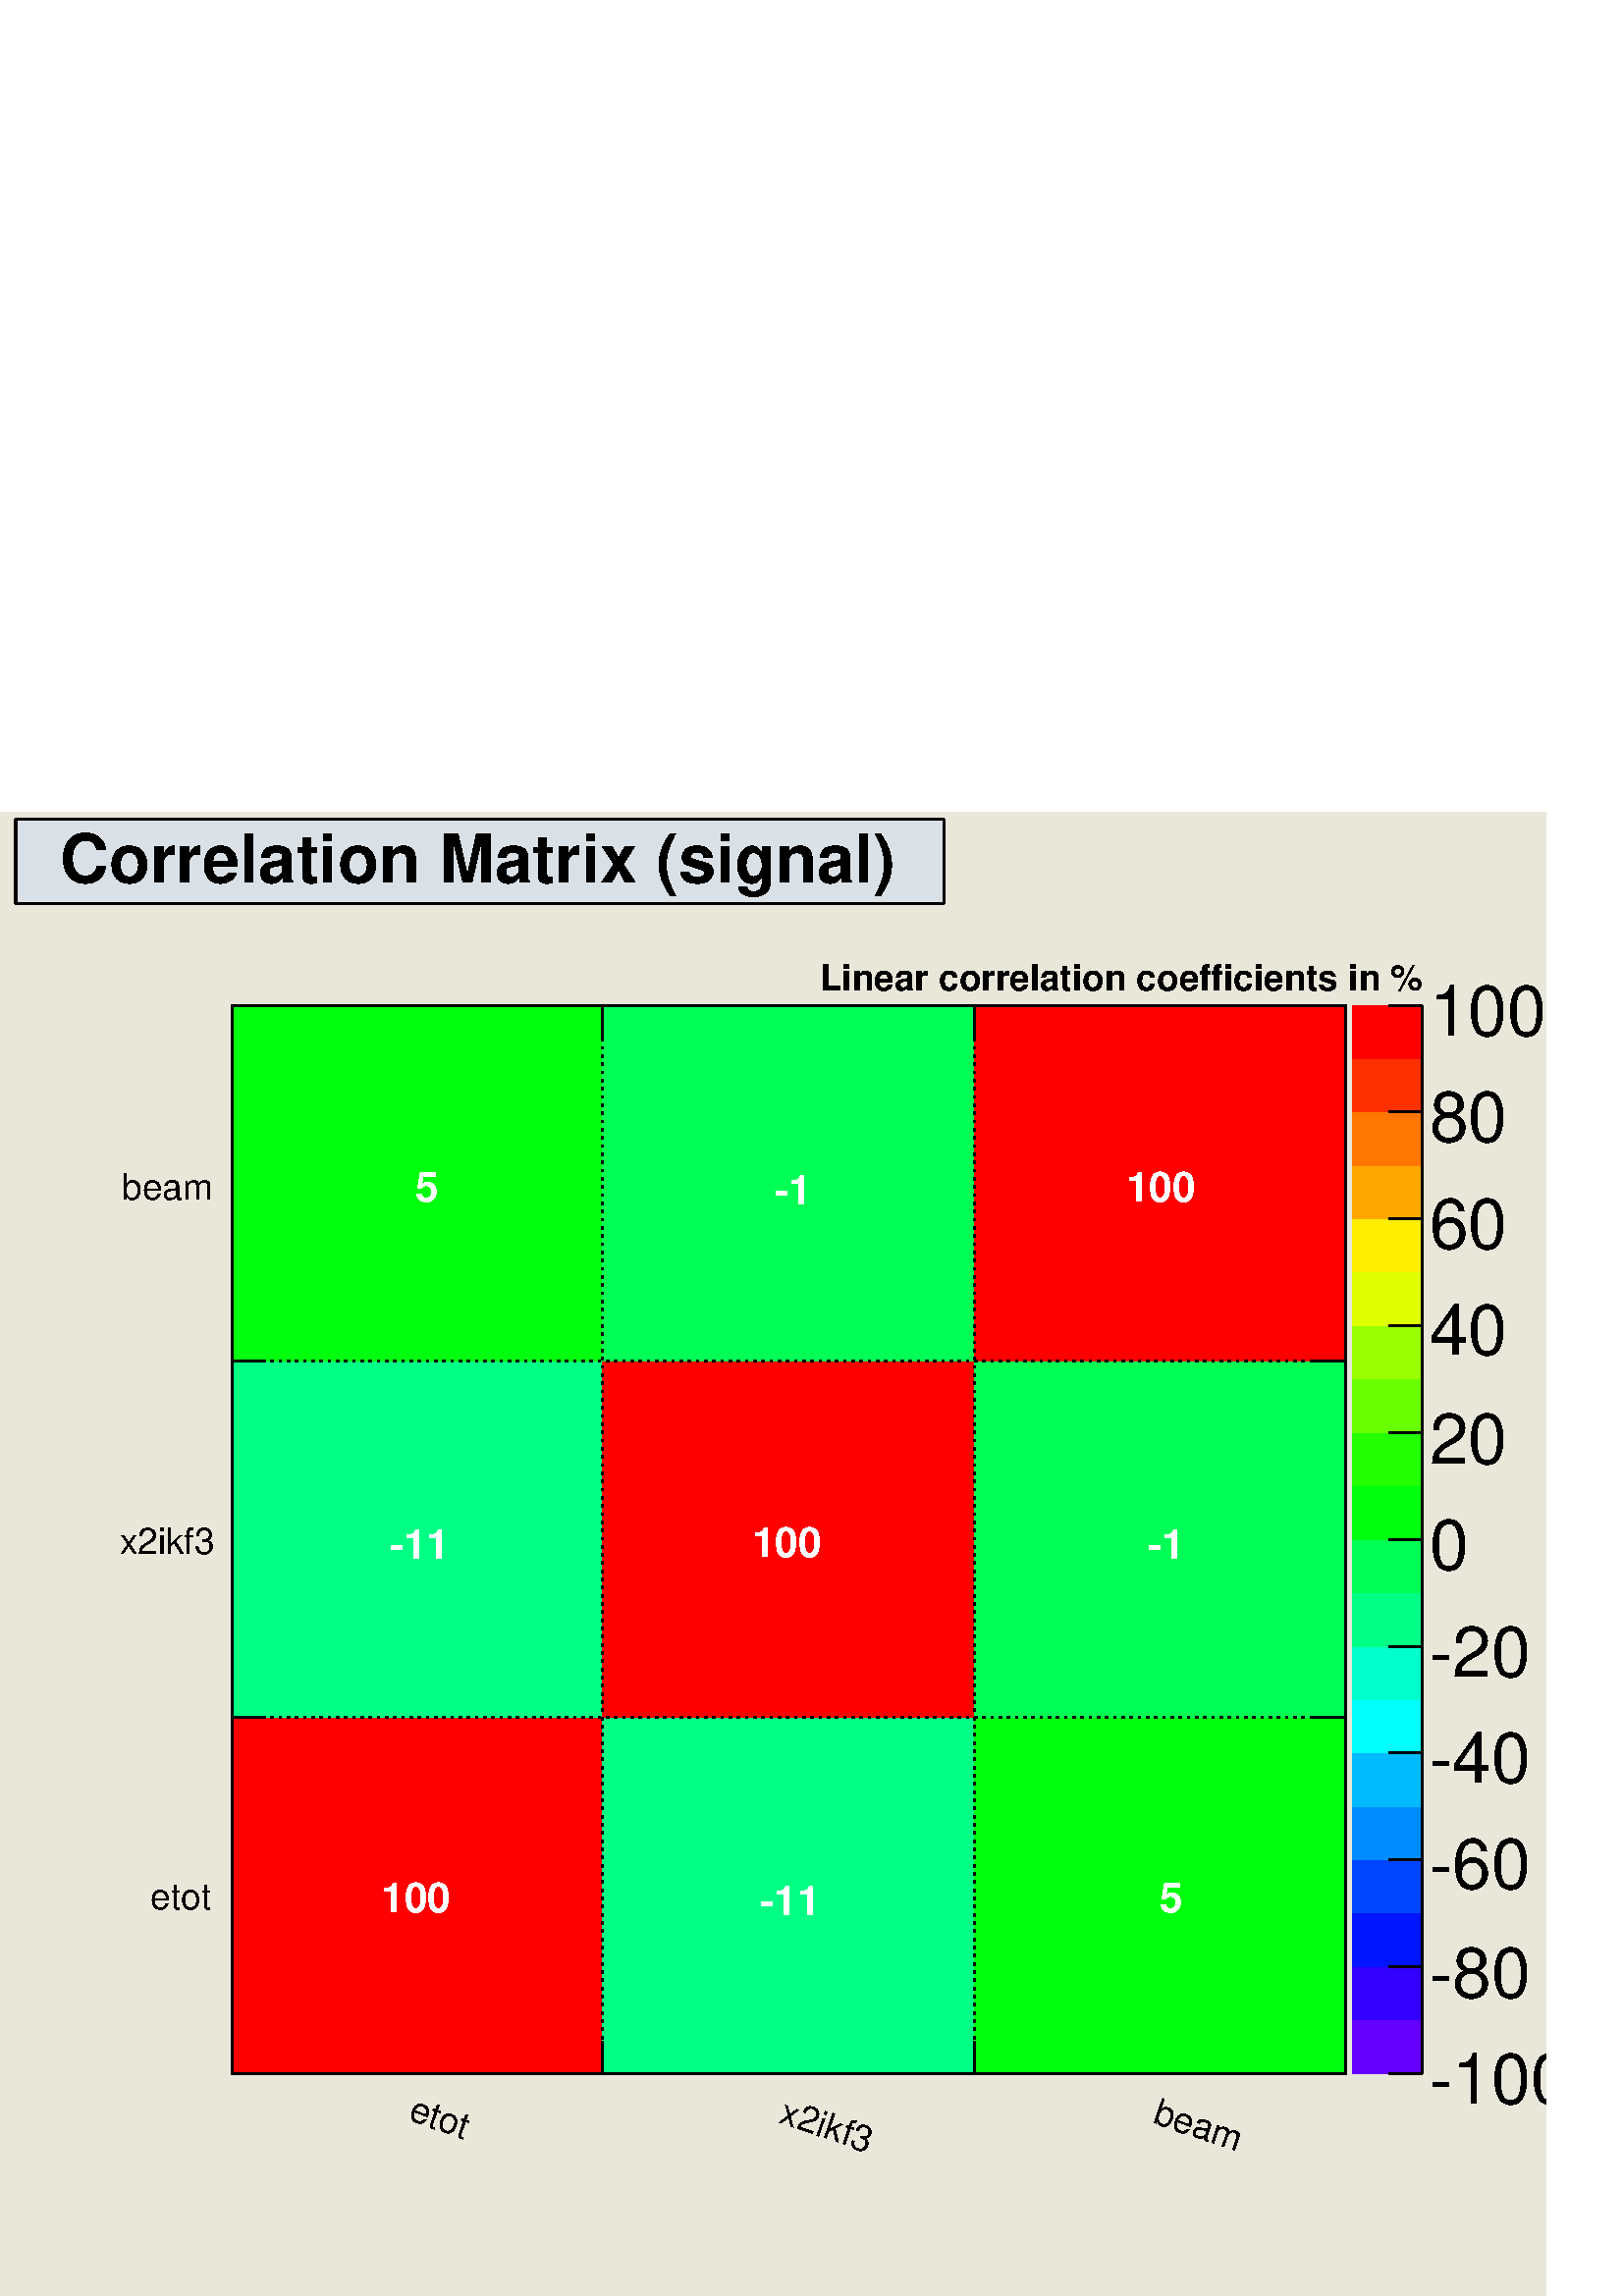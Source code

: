 %!PS-Adobe-2.0 EPSF-2.0
%%BoundingBox:  0 0 567 544
%%EndComments
%%BeginProlog
80 dict begin
/s {stroke} def /l {lineto} def /m {moveto} def /t {translate} def
/sw {stringwidth} def /r {rotate} def /rl {roll}  def /R {repeat} def
/d {rlineto} def /rm {rmoveto} def /gr {grestore} def /f {eofill} def
/c {setrgbcolor} def /black {0 setgray} def /sd {setdash} def
/cl {closepath} def /sf {scalefont setfont} def /lw {setlinewidth} def
/box {m dup 0 exch d exch 0 d 0 exch neg d cl} def
/NC{systemdict begin initclip end}def/C{NC box clip newpath}def
/bl {box s} def /bf {box f} def /Y { 0 exch d} def /X { 0 d} def 
/mp {newpath /y exch def /x exch def} def
/side {[w .77 mul w .23 mul] .385 w mul sd w 0 l currentpoint t -144 r} def
/mr {mp x y w2 0 360 arc} def /m24 {mr s} def /m20 {mr f} def
/mb {mp x y w2 add m w2 neg 0 d 0 w neg d w 0 d 0 w d cl} def
/mt {mp x y w2 add m w2 neg w neg d w 0 d cl} def
/m21 {mb f} def /m25 {mb s} def /m22 {mt f} def /m26{mt s} def
/m23 {mp x y w2 sub m w2 w d w neg 0 d cl f} def
/m27 {mp x y w2 add m w3 neg w2 neg d w3 w2 neg d w3 w2 d cl s} def
/m28 {mp x w2 sub y w2 sub w3 add m w3 0 d  0 w3 neg d w3 0 d 0 w3 d w3 0 d  0 w3 d w3 neg 0 d 0 w3 d w3 neg 0 d
 0 w3 neg d w3 neg 0 d cl s } def
/m29 {mp gsave x w2 sub y w2 add w3 sub m currentpoint t
 4 {side} repeat cl fill gr} def
/m30 {mp gsave x w2 sub y w2 add w3 sub m currentpoint t
 4 {side} repeat cl s gr} def
/m31 {mp x y w2 sub m 0 w d x w2 sub y m w 0 d x w2 sub y w2 add m w w neg d x w2 sub y w2
 sub m w w d s} def
/m2 {mp x y w2 sub m 0 w d x w2 sub y m w 0 d s} def
/m5 {mp x w2 sub y w2 sub m w w d x w2 sub y w2 add m w w neg d s} def
/reencdict 24 dict def /ReEncode {reencdict begin /nco&na exch def
/nfnam exch def /basefontname exch def /basefontdict basefontname findfont def
/newfont basefontdict maxlength dict def basefontdict {exch dup /FID ne
{dup /Encoding eq {exch dup length array copy newfont 3 1 roll put} {exch 
newfont 3 1 roll put} ifelse} {pop pop} ifelse } forall newfont
/FontName nfnam put nco&na aload pop nco&na length 2 idiv {newfont
/Encoding get 3 1 roll put} repeat nfnam newfont definefont pop end } def
/accvec [ 176 /agrave 181 /Agrave 190 /acircumflex 192 /Acircumflex
201 /adieresis 204 /Adieresis 209 /ccedilla 210 /Ccedilla 211 /eacute
212 /Eacute 213 /egrave 214 /Egrave 215 /ecircumflex 216 /Ecircumflex
217 /edieresis 218 /Edieresis 219 /icircumflex 220 /Icircumflex
221 /idieresis 222 /Idieresis 223 /ntilde 224 /Ntilde 226 /ocircumflex
228 /Ocircumflex 230 /Odieresis 231 /ucircumflex 236 /Ucircumflex
237 /udieresis 238 /Udieresis 239 /aring 240 /odieresis 242 /Aring 243 /ydieresis
244 /Ydieresis 246 /aacute 247 /Aacute 252 /ugrave 253 /Ugrave
127 /atilde 128 /Atilde 129 /oacute 130 /Oacute 131 /iacute
132 /Iacute 133 /igrave 134 /Igrave 135 /otilde 136 /Otilde
137 /uacute 138 /Uacute] def
/Times-Roman /Times-Roman accvec ReEncode
/Times-Italic /Times-Italic accvec ReEncode
/Times-Bold /Times-Bold accvec ReEncode
/Times-BoldItalic /Times-BoldItalic accvec ReEncode
/Helvetica /Helvetica accvec ReEncode
/Helvetica-Oblique /Helvetica-Oblique accvec ReEncode
/Helvetica-Bold /Helvetica-Bold accvec ReEncode
/Helvetica-BoldOblique /Helvetica-BoldOblique  accvec ReEncode
/Courier /Courier accvec ReEncode
/Courier-Oblique /Courier-Oblique accvec ReEncode
/Courier-Bold /Courier-Bold accvec ReEncode
/Courier-BoldOblique /Courier-BoldOblique accvec ReEncode
/oshow {gsave [] 0 sd true charpath stroke gr} def
/stwn { /fs exch def /fn exch def /text exch def fn findfont fs sf
 text sw pop xs add /xs exch def} def
/stwb { /fs exch def /fn exch def /nbas exch def /textf exch deftextf length /tlen exch def nbas tlen gt {/nbas tlendef} iffn findfont fs sf textf dup length nbas sub nbas getinterval sw
pop neg xs add /xs exch def} def
/accspe [ 65 /plusminus  66 /bar  67 /existential  68 /universal 
69 /exclam  70 /numbersign 71 /greater  72 /question  73 /integral 
74 /colon  75 /semicolon  76 /less  77 /bracketleft  78 /bracketright
79 /greaterequal 80 /braceleft 81 /braceright 82 /radical
83 /spade 84 /heart 85 /diamond 86 /club 87 /lessequal
88 /multiply 89 /percent 90 /infinity 48 /circlemultiply 49 /circleplus
50 /emptyset  51 /lozenge 52 /bullet 53 /arrowright 54 /arrowup
55 /arrowleft 56 /arrowdown 57 /arrowboth 48 /degree 44 /comma 43 /plus 45 /angle 42 /angleleft 47 /divide 61 /notequal 40 /equivalence 41 /second 97 /approxequal 98 /congruent 99 /perpendicular 100 /partialdiff 101 /florin 102 /intersection
 103 /union 104 /propersuperset 105 /reflexsuperset 106 /notsubset 107 /propersubset 108 /reflexsubset 109 /element 110 /notelement 111 /gradient 112 /logicaland 113 /logicalor 114 /arrowdblboth 115 /arrowdblleft 116 /arrowdblup 117 /arrowdblright
 118 /arrowdbldown 119 /ampersand 120 /omega1 121 /similar 122 /aleph ] def
/Symbol /Special accspe ReEncode
%%EndProlog
%%BeginSetup
%%EndSetup
newpath  gsave  .25 .25 scale  gsave  0 0 t black[  ] 0 sd 3 lw 0.914 0.902 0.855 c 2268 2176 0 0 bf black 1 1 0.992 c 1633 1567 340 326 bf black 1633 1567 340 326 bl 1 1 0.992 c 1633 1567 340 326 bf black 1633 1567 340 326 bl 1 1 1 c
 1 7.947e-08 0 c 544 523 340 326 bf 0 1 0.52 c 545 523 884 326 bf 0 1 0.053 c 544 523 1429 326 bf 0 1 0.52 c 544 522 340 849 bf 1 7.947e-08 0 c 545 522 884 849 bf 0 1 0.333 c 544 522 1429 849 bf 0 1 0.053 c 544 522 340 1371 bf 0 1
 0.333 c 545 522 884 1371 bf 1 7.947e-08 0 c 544 522 1429 1371 bf 0.387 0 1 c 102 79 1984 326 bf 0.2 0 1 c 102 78 1984 405 bf 0 0.08 1 c 102 79 1984 483 bf 0 0.267 1 c 102 78 1984 562 bf 0 0.547 1 c 102 78 1984 640 bf 0 0.733 1
 c 102 79 1984 718 bf 0 1 0.987 c 102 78 1984 797 bf 0 1 0.8 c 102 78 1984 875 bf 0 1 0.52 c 102 79 1984 953 bf 0 1 0.333 c 102 78 1984 1032 bf 0 1 0.053 c 102 78 1984 1110 bf 0.133 1 0 c 102 79 1984 1188 bf 0.413 1 0 c 102 78 1984
 1267 bf 0.6 1 0 c 102 78 1984 1345 bf 0.88 1 0 c 102 79 1984 1423 bf 1 0.933 0 c 102 78 1984 1502 bf 1 0.653 0 c 102 78 1984 1580 bf 1 0.467 0 c 102 79 1984 1658 bf 1 0.187 0 c 102 78 1984 1737 bf 1 7.947e-08 0 c 102 78 1984 1815 bf
 black 2086 326 m 1567 Y s 2037 326 m 49 X s 2037 483 m 49 X s 2037 640 m 49 X s 2037 797 m 49 X s 2037 953 m 49 X s 2037 1110 m 49 X s 2037 1267 m 49 X s 2037 1423 m 49 X s 2037 1580 m 49 X s 2037 1737 m 49 X s 2037 1893 m 49 X s
 gsave  2268 2176 0 0 C 2096 282 t 0 r /Helvetica findfont 102.732 sf 0 0 m (-100) show NC gr 
 gsave  2268 2176 0 0 C 2096 438 t 0 r /Helvetica findfont 102.732 sf 0 0 m (-80) show NC gr 
 gsave  2268 2176 0 0 C 2096 597 t 0 r /Helvetica findfont 102.732 sf 0 0 m (-60) show NC gr 
 gsave  2268 2176 0 0 C 2096 753 t 0 r /Helvetica findfont 102.732 sf 0 0 m (-40) show NC gr 
 gsave  2268 2176 0 0 C 2096 909 t 0 r /Helvetica findfont 102.732 sf 0 0 m (-20) show NC gr 
 gsave  2268 2176 0 0 C 2096 1065 t 0 r /Helvetica findfont 102.732 sf 0 0 m (0) show NC gr 
 gsave  2268 2176 0 0 C 2096 1221 t 0 r /Helvetica findfont 102.732 sf 0 0 m (20) show NC gr 
 gsave  2268 2176 0 0 C 2096 1381 t 0 r /Helvetica findfont 102.732 sf 0 0 m (40) show NC gr 
 gsave  2268 2176 0 0 C 2096 1537 t 0 r /Helvetica findfont 102.732 sf 0 0 m (60) show NC gr 
 gsave  2268 2176 0 0 C 2096 1693 t 0 r /Helvetica findfont 102.732 sf 0 0 m (80) show NC gr 
 gsave  2268 2176 0 0 C 2096 1849 t 0 r /Helvetica findfont 102.732 sf 0 0 m (100) show NC gr  1 1 1 c black 340 326 m 1633 X s
 gsave  2268 2176 0 0 C 597 259 t -19 r /Helvetica findfont 53.269 sf 0 0 m (etot) show NC gr 
 gsave  2268 2176 0 0 C 1141 255 t -19 r /Helvetica findfont 53.269 sf 0 0 m (x2ikf3) show NC gr 
 gsave  2268 2176 0 0 C 1689 255 t -19 r /Helvetica findfont 53.269 sf 0 0 m (beam) show NC gr  340 373 m -47 Y s[ 4 8] 0 sd 340 1893 m -1567 Y s[  ] 0 sd 884 373 m -47 Y s[ 4 8] 0 sd 884 1893 m -1567 Y s[  ] 0 sd 1429 373 m -47 Y s[ 4 8] 0 sd 1429
 1893 m -1567 Y s[  ] 0 sd 1973 373 m -47 Y s[ 4 8] 0 sd 1973 1893 m -1567 Y s[  ] 0 sd 340 1893 m 1633 X s
 gsave  2268 2176 0 0 C 597 259 t -19 r /Helvetica findfont 53.269 sf 0 0 m (etot) show NC gr 
 gsave  2268 2176 0 0 C 1141 255 t -19 r /Helvetica findfont 53.269 sf 0 0 m (x2ikf3) show NC gr 
 gsave  2268 2176 0 0 C 1689 255 t -19 r /Helvetica findfont 53.269 sf 0 0 m (beam) show NC gr  340 1846 m 47 Y s 884 1846 m 47 Y s 1429 1846 m 47 Y s 1973 1846 m 47 Y s 340 326 m 1567 Y s
 gsave  2268 2176 0 0 C 221 567 t 0 r /Helvetica findfont 53.269 sf 0 0 m (etot) show NC gr 
 gsave  2268 2176 0 0 C 175 1088 t 0 r /Helvetica findfont 53.269 sf 0 0 m (x2ikf3) show NC gr 
 gsave  2268 2176 0 0 C 179 1609 t 0 r /Helvetica findfont 53.269 sf 0 0 m (beam) show NC gr  389 326 m -49 X s[ 4 8] 0 sd 1973 326 m -1633 X s[  ] 0 sd 389 849 m -49 X s[ 4 8] 0 sd 1973 849 m -1633 X s[  ] 0 sd 389 1371 m -49 X s[ 4 8] 0 sd 1973
 1371 m -1633 X s[  ] 0 sd 389 1893 m -49 X s[ 4 8] 0 sd 1973 1893 m -1633 X s[  ] 0 sd 1973 326 m 1567 Y s
 gsave  2268 2176 0 0 C 221 567 t 0 r /Helvetica findfont 53.269 sf 0 0 m (etot) show NC gr 
 gsave  2268 2176 0 0 C 175 1088 t 0 r /Helvetica findfont 53.269 sf 0 0 m (x2ikf3) show NC gr 
 gsave  2268 2176 0 0 C 179 1609 t 0 r /Helvetica findfont 53.269 sf 0 0 m (beam) show NC gr  1924 326 m 49 X s 1924 849 m 49 X s 1924 1371 m 49 X s 1924 1893 m 49 X s 0.855 0.882 0.902 c 1362 124 23 2042 bf black 23 2042 m 1362 X s 1385
 2042 m 124 Y s 1385 2166 m -1362 X s 23 2166 m -124 Y s 1 1 1 c black
 gsave  2268 2176 0 0 C 88 2074 t 0 r /Helvetica-Bold findfont 98.927 sf 0 0 m (Correlation Matrix \(signal\)) show NC gr  1 1 1 c
 gsave  2268 2176 0 0 C 559 563 t 0 r /Helvetica-Bold findfont 60.878 sf 0 0 m (100) show NC gr 
 gsave  2268 2176 0 0 C 1115 559 t 0 r /Helvetica-Bold findfont 60.878 sf 0 0 m (-11) show NC gr 
 gsave  2268 2176 0 0 C 1667 563 t 0 r /Helvetica-Bold findfont 60.878 sf 0 0 m (  5) show NC gr 
 gsave  2268 2176 0 0 C 571 1081 t 0 r /Helvetica-Bold findfont 60.878 sf 0 0 m (-11) show NC gr 
 gsave  2268 2176 0 0 C 1103 1084 t 0 r /Helvetica-Bold findfont 60.878 sf 0 0 m (100) show NC gr 
 gsave  2268 2176 0 0 C 1667 1081 t 0 r /Helvetica-Bold findfont 60.878 sf 0 0 m ( -1) show NC gr 
 gsave  2268 2176 0 0 C 575 1606 t 0 r /Helvetica-Bold findfont 60.878 sf 0 0 m (  5) show NC gr 
 gsave  2268 2176 0 0 C 1119 1602 t 0 r /Helvetica-Bold findfont 60.878 sf 0 0 m ( -1) show NC gr 
 gsave  2268 2176 0 0 C 1651 1606 t 0 r /Helvetica-Bold findfont 60.878 sf 0 0 m (100) show NC gr  black
 gsave  2268 2176 0 0 C 1202 1915 t 0 r /Helvetica-Bold findfont 53.269 sf 0 0 m (Linear correlation coefficients in %) show NC gr 
 gr  gr 
showpage
end
%%EOF
